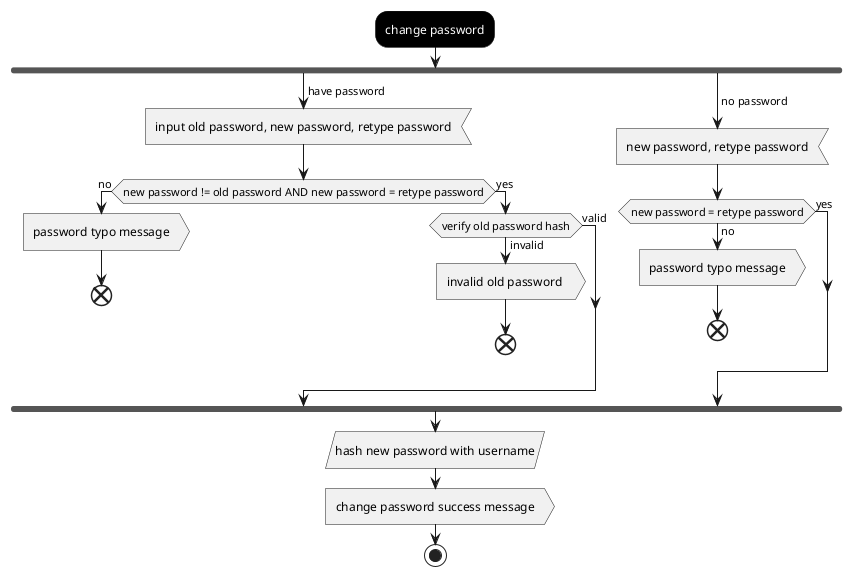 @startuml
skinparam Shadowing false

#000:<color:#FFF>change password</color>;
fork
  ->have password;
  :input old password, new password, retype password<
  if(new password != old password AND new password = retype password) then (no)
    :password typo message>
    end
  else(yes)
    if(verify old password hash) then (invalid)
      :invalid old password >
      end;
    else (valid)
    endif
  endif
fork again
  ->no password;
  :new password, retype password<

  if(new password = retype password) then (no)
    :password typo message>
    end
  else (yes)
  endif
end fork
:hash new password with username/
:change password success message>
stop

@enduml